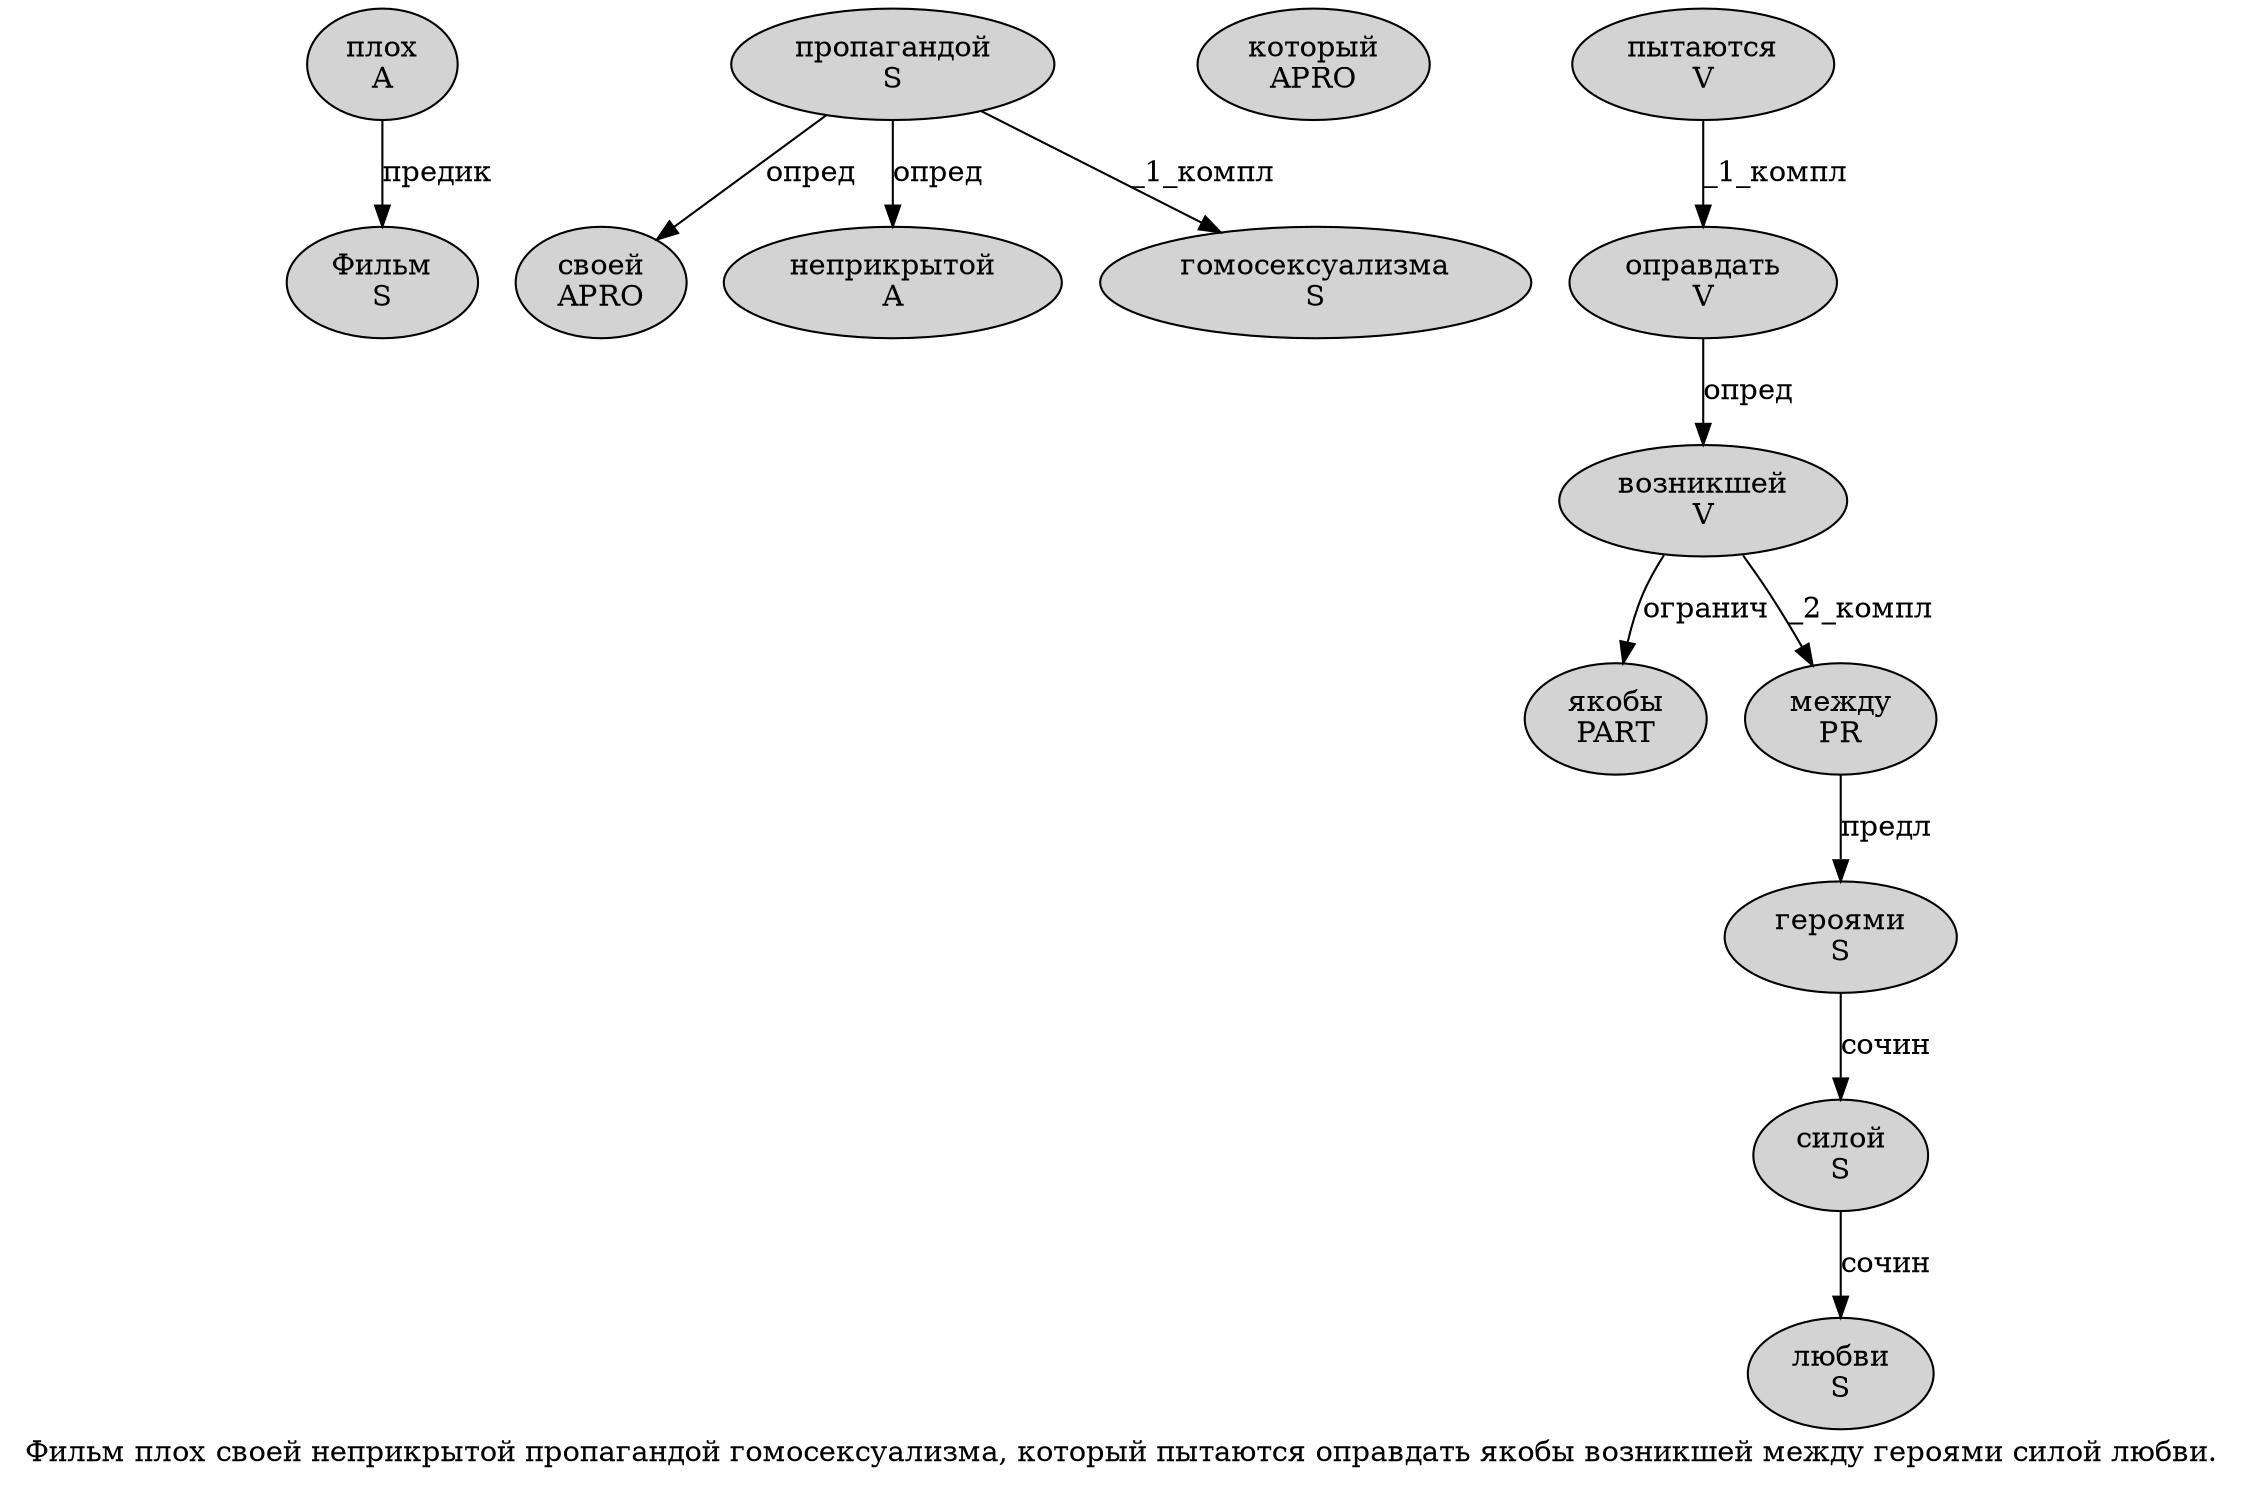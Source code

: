 digraph SENTENCE_2981 {
	graph [label="Фильм плох своей неприкрытой пропагандой гомосексуализма, который пытаются оправдать якобы возникшей между героями силой любви."]
	node [style=filled]
		0 [label="Фильм
S" color="" fillcolor=lightgray penwidth=1 shape=ellipse]
		1 [label="плох
A" color="" fillcolor=lightgray penwidth=1 shape=ellipse]
		2 [label="своей
APRO" color="" fillcolor=lightgray penwidth=1 shape=ellipse]
		3 [label="неприкрытой
A" color="" fillcolor=lightgray penwidth=1 shape=ellipse]
		4 [label="пропагандой
S" color="" fillcolor=lightgray penwidth=1 shape=ellipse]
		5 [label="гомосексуализма
S" color="" fillcolor=lightgray penwidth=1 shape=ellipse]
		7 [label="который
APRO" color="" fillcolor=lightgray penwidth=1 shape=ellipse]
		8 [label="пытаются
V" color="" fillcolor=lightgray penwidth=1 shape=ellipse]
		9 [label="оправдать
V" color="" fillcolor=lightgray penwidth=1 shape=ellipse]
		10 [label="якобы
PART" color="" fillcolor=lightgray penwidth=1 shape=ellipse]
		11 [label="возникшей
V" color="" fillcolor=lightgray penwidth=1 shape=ellipse]
		12 [label="между
PR" color="" fillcolor=lightgray penwidth=1 shape=ellipse]
		13 [label="героями
S" color="" fillcolor=lightgray penwidth=1 shape=ellipse]
		14 [label="силой
S" color="" fillcolor=lightgray penwidth=1 shape=ellipse]
		15 [label="любви
S" color="" fillcolor=lightgray penwidth=1 shape=ellipse]
			13 -> 14 [label="сочин"]
			11 -> 10 [label="огранич"]
			11 -> 12 [label="_2_компл"]
			9 -> 11 [label="опред"]
			1 -> 0 [label="предик"]
			14 -> 15 [label="сочин"]
			12 -> 13 [label="предл"]
			4 -> 2 [label="опред"]
			4 -> 3 [label="опред"]
			4 -> 5 [label="_1_компл"]
			8 -> 9 [label="_1_компл"]
}